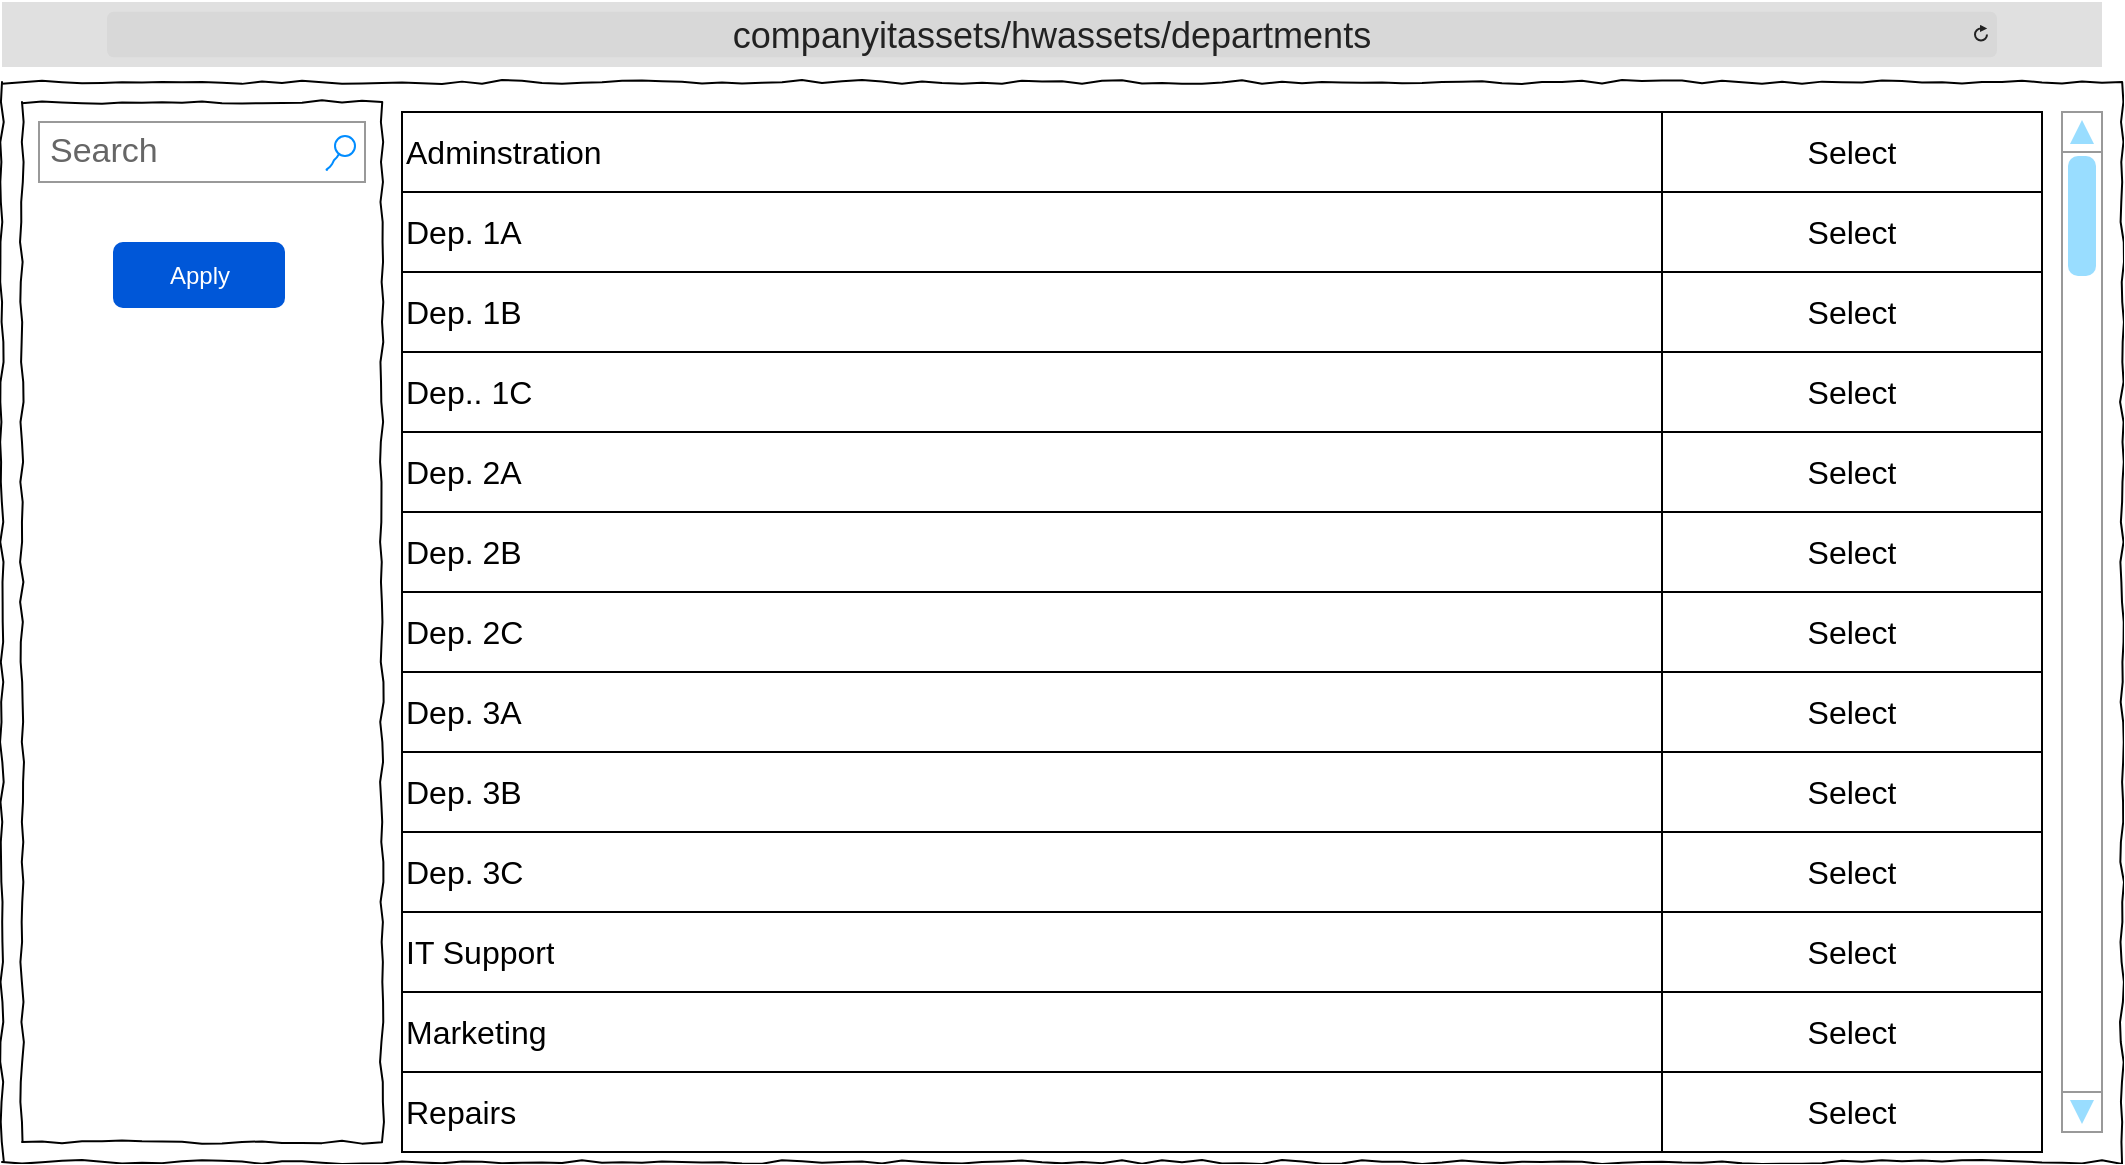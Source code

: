 <mxfile version="26.0.10">
  <diagram name="Page-1" id="03018318-947c-dd8e-b7a3-06fadd420f32">
    <mxGraphModel dx="3354" dy="1258" grid="1" gridSize="10" guides="1" tooltips="1" connect="1" arrows="1" fold="1" page="1" pageScale="1" pageWidth="1100" pageHeight="850" background="none" math="0" shadow="0">
      <root>
        <mxCell id="0" />
        <mxCell id="1" parent="0" />
        <mxCell id="677b7b8949515195-10" value="" style="whiteSpace=wrap;html=1;rounded=0;shadow=0;labelBackgroundColor=none;strokeWidth=1;fillColor=none;fontFamily=Verdana;fontSize=12;align=center;comic=1;" parent="1" vertex="1">
          <mxGeometry x="30" y="50" width="180" height="520" as="geometry" />
        </mxCell>
        <mxCell id="677b7b8949515195-1" value="" style="whiteSpace=wrap;html=1;rounded=0;shadow=0;labelBackgroundColor=none;strokeColor=#000000;strokeWidth=1;fillColor=none;fontFamily=Verdana;fontSize=12;fontColor=#000000;align=center;comic=1;" parent="1" vertex="1">
          <mxGeometry x="20" y="40" width="1060" height="540" as="geometry" />
        </mxCell>
        <mxCell id="677b7b8949515195-3" value="Search" style="strokeWidth=1;shadow=0;dashed=0;align=center;html=1;shape=mxgraph.mockup.forms.searchBox;strokeColor=#999999;mainText=;strokeColor2=#008cff;fontColor=#666666;fontSize=17;align=left;spacingLeft=3;rounded=0;labelBackgroundColor=none;comic=1;" parent="1" vertex="1">
          <mxGeometry x="38.5" y="60" width="163" height="30" as="geometry" />
        </mxCell>
        <mxCell id="q4BZEvWAXVgxHDnkbYNj-130" value="Apply" style="rounded=1;fillColor=#0057D8;strokeColor=none;html=1;whiteSpace=wrap;fontColor=#ffffff;align=center;verticalAlign=middle;fontStyle=0;fontSize=12;sketch=0;" parent="1" vertex="1">
          <mxGeometry x="75.5" y="120" width="86" height="33" as="geometry" />
        </mxCell>
        <mxCell id="q4BZEvWAXVgxHDnkbYNj-132" value="" style="verticalLabelPosition=bottom;shadow=0;dashed=0;align=center;html=1;verticalAlign=top;strokeWidth=1;shape=mxgraph.mockup.navigation.scrollBar;strokeColor=#999999;barPos=99.512;fillColor2=#99ddff;strokeColor2=none;direction=north;" parent="1" vertex="1">
          <mxGeometry x="1050" y="55" width="20" height="510" as="geometry" />
        </mxCell>
        <mxCell id="zX-MKMj06BqSPDNbv460-1" value="&lt;font style=&quot;font-size: 18px;&quot;&gt;companyitassets/hwassets/departments&lt;/font&gt;" style="html=1;strokeWidth=1;shadow=0;dashed=0;shape=mxgraph.ios7ui.url;fillColor=#e0e0e0;strokeColor=#c0c0c0;buttonText=;strokeColor2=#222222;fontColor=#222222;fontSize=8;spacingTop=2;align=center;whiteSpace=wrap;" parent="1" vertex="1">
          <mxGeometry x="20" width="1050" height="32.5" as="geometry" />
        </mxCell>
        <mxCell id="NqG0voG3hVpZim7TbREO-1" value="" style="shape=table;startSize=0;container=1;collapsible=0;childLayout=tableLayout;fontSize=16;" vertex="1" parent="1">
          <mxGeometry x="220" y="55" width="820" height="520" as="geometry" />
        </mxCell>
        <mxCell id="NqG0voG3hVpZim7TbREO-47" style="shape=tableRow;horizontal=0;startSize=0;swimlaneHead=0;swimlaneBody=0;strokeColor=inherit;top=0;left=0;bottom=0;right=0;collapsible=0;dropTarget=0;fillColor=none;points=[[0,0.5],[1,0.5]];portConstraint=eastwest;fontSize=16;" vertex="1" parent="NqG0voG3hVpZim7TbREO-1">
          <mxGeometry width="820" height="40" as="geometry" />
        </mxCell>
        <mxCell id="NqG0voG3hVpZim7TbREO-48" value="Adminstration" style="shape=partialRectangle;html=1;whiteSpace=wrap;connectable=0;strokeColor=inherit;overflow=hidden;fillColor=none;top=0;left=0;bottom=0;right=0;pointerEvents=1;fontSize=16;align=left;" vertex="1" parent="NqG0voG3hVpZim7TbREO-47">
          <mxGeometry width="630" height="40" as="geometry">
            <mxRectangle width="630" height="40" as="alternateBounds" />
          </mxGeometry>
        </mxCell>
        <mxCell id="NqG0voG3hVpZim7TbREO-49" value="Select" style="shape=partialRectangle;html=1;whiteSpace=wrap;connectable=0;strokeColor=inherit;overflow=hidden;fillColor=none;top=0;left=0;bottom=0;right=0;pointerEvents=1;fontSize=16;fontColor=light-dark(#000000,#7EA6E0);" vertex="1" parent="NqG0voG3hVpZim7TbREO-47">
          <mxGeometry x="630" width="190" height="40" as="geometry">
            <mxRectangle width="190" height="40" as="alternateBounds" />
          </mxGeometry>
        </mxCell>
        <mxCell id="NqG0voG3hVpZim7TbREO-2" value="" style="shape=tableRow;horizontal=0;startSize=0;swimlaneHead=0;swimlaneBody=0;strokeColor=inherit;top=0;left=0;bottom=0;right=0;collapsible=0;dropTarget=0;fillColor=none;points=[[0,0.5],[1,0.5]];portConstraint=eastwest;fontSize=16;" vertex="1" parent="NqG0voG3hVpZim7TbREO-1">
          <mxGeometry y="40" width="820" height="40" as="geometry" />
        </mxCell>
        <mxCell id="NqG0voG3hVpZim7TbREO-3" value="Dep. 1A" style="shape=partialRectangle;html=1;whiteSpace=wrap;connectable=0;strokeColor=inherit;overflow=hidden;fillColor=none;top=0;left=0;bottom=0;right=0;pointerEvents=1;fontSize=16;align=left;" vertex="1" parent="NqG0voG3hVpZim7TbREO-2">
          <mxGeometry width="630" height="40" as="geometry">
            <mxRectangle width="630" height="40" as="alternateBounds" />
          </mxGeometry>
        </mxCell>
        <mxCell id="NqG0voG3hVpZim7TbREO-4" value="Select" style="shape=partialRectangle;html=1;whiteSpace=wrap;connectable=0;strokeColor=inherit;overflow=hidden;fillColor=none;top=0;left=0;bottom=0;right=0;pointerEvents=1;fontSize=16;fontColor=light-dark(#000000,#7EA6E0);" vertex="1" parent="NqG0voG3hVpZim7TbREO-2">
          <mxGeometry x="630" width="190" height="40" as="geometry">
            <mxRectangle width="190" height="40" as="alternateBounds" />
          </mxGeometry>
        </mxCell>
        <mxCell id="NqG0voG3hVpZim7TbREO-6" value="" style="shape=tableRow;horizontal=0;startSize=0;swimlaneHead=0;swimlaneBody=0;strokeColor=inherit;top=0;left=0;bottom=0;right=0;collapsible=0;dropTarget=0;fillColor=none;points=[[0,0.5],[1,0.5]];portConstraint=eastwest;fontSize=16;" vertex="1" parent="NqG0voG3hVpZim7TbREO-1">
          <mxGeometry y="80" width="820" height="40" as="geometry" />
        </mxCell>
        <mxCell id="NqG0voG3hVpZim7TbREO-7" value="Dep. 1B" style="shape=partialRectangle;html=1;whiteSpace=wrap;connectable=0;strokeColor=inherit;overflow=hidden;fillColor=none;top=0;left=0;bottom=0;right=0;pointerEvents=1;fontSize=16;align=left;" vertex="1" parent="NqG0voG3hVpZim7TbREO-6">
          <mxGeometry width="630" height="40" as="geometry">
            <mxRectangle width="630" height="40" as="alternateBounds" />
          </mxGeometry>
        </mxCell>
        <mxCell id="NqG0voG3hVpZim7TbREO-8" value="Select" style="shape=partialRectangle;html=1;whiteSpace=wrap;connectable=0;strokeColor=inherit;overflow=hidden;fillColor=none;top=0;left=0;bottom=0;right=0;pointerEvents=1;fontSize=16;fontColor=light-dark(#000000,#7EA6E0);" vertex="1" parent="NqG0voG3hVpZim7TbREO-6">
          <mxGeometry x="630" width="190" height="40" as="geometry">
            <mxRectangle width="190" height="40" as="alternateBounds" />
          </mxGeometry>
        </mxCell>
        <mxCell id="NqG0voG3hVpZim7TbREO-10" value="" style="shape=tableRow;horizontal=0;startSize=0;swimlaneHead=0;swimlaneBody=0;strokeColor=inherit;top=0;left=0;bottom=0;right=0;collapsible=0;dropTarget=0;fillColor=none;points=[[0,0.5],[1,0.5]];portConstraint=eastwest;fontSize=16;" vertex="1" parent="NqG0voG3hVpZim7TbREO-1">
          <mxGeometry y="120" width="820" height="40" as="geometry" />
        </mxCell>
        <mxCell id="NqG0voG3hVpZim7TbREO-11" value="Dep.. 1C" style="shape=partialRectangle;html=1;whiteSpace=wrap;connectable=0;strokeColor=inherit;overflow=hidden;fillColor=none;top=0;left=0;bottom=0;right=0;pointerEvents=1;fontSize=16;align=left;" vertex="1" parent="NqG0voG3hVpZim7TbREO-10">
          <mxGeometry width="630" height="40" as="geometry">
            <mxRectangle width="630" height="40" as="alternateBounds" />
          </mxGeometry>
        </mxCell>
        <mxCell id="NqG0voG3hVpZim7TbREO-12" value="Select" style="shape=partialRectangle;html=1;whiteSpace=wrap;connectable=0;strokeColor=inherit;overflow=hidden;fillColor=none;top=0;left=0;bottom=0;right=0;pointerEvents=1;fontSize=16;fontColor=light-dark(#000000,#7EA6E0);" vertex="1" parent="NqG0voG3hVpZim7TbREO-10">
          <mxGeometry x="630" width="190" height="40" as="geometry">
            <mxRectangle width="190" height="40" as="alternateBounds" />
          </mxGeometry>
        </mxCell>
        <mxCell id="NqG0voG3hVpZim7TbREO-14" style="shape=tableRow;horizontal=0;startSize=0;swimlaneHead=0;swimlaneBody=0;strokeColor=inherit;top=0;left=0;bottom=0;right=0;collapsible=0;dropTarget=0;fillColor=none;points=[[0,0.5],[1,0.5]];portConstraint=eastwest;fontSize=16;" vertex="1" parent="NqG0voG3hVpZim7TbREO-1">
          <mxGeometry y="160" width="820" height="40" as="geometry" />
        </mxCell>
        <mxCell id="NqG0voG3hVpZim7TbREO-15" value="Dep. 2A" style="shape=partialRectangle;html=1;whiteSpace=wrap;connectable=0;strokeColor=inherit;overflow=hidden;fillColor=none;top=0;left=0;bottom=0;right=0;pointerEvents=1;fontSize=16;align=left;" vertex="1" parent="NqG0voG3hVpZim7TbREO-14">
          <mxGeometry width="630" height="40" as="geometry">
            <mxRectangle width="630" height="40" as="alternateBounds" />
          </mxGeometry>
        </mxCell>
        <mxCell id="NqG0voG3hVpZim7TbREO-16" value="Select" style="shape=partialRectangle;html=1;whiteSpace=wrap;connectable=0;strokeColor=inherit;overflow=hidden;fillColor=none;top=0;left=0;bottom=0;right=0;pointerEvents=1;fontSize=16;fontColor=light-dark(#000000,#7EA6E0);" vertex="1" parent="NqG0voG3hVpZim7TbREO-14">
          <mxGeometry x="630" width="190" height="40" as="geometry">
            <mxRectangle width="190" height="40" as="alternateBounds" />
          </mxGeometry>
        </mxCell>
        <mxCell id="NqG0voG3hVpZim7TbREO-17" style="shape=tableRow;horizontal=0;startSize=0;swimlaneHead=0;swimlaneBody=0;strokeColor=inherit;top=0;left=0;bottom=0;right=0;collapsible=0;dropTarget=0;fillColor=none;points=[[0,0.5],[1,0.5]];portConstraint=eastwest;fontSize=16;" vertex="1" parent="NqG0voG3hVpZim7TbREO-1">
          <mxGeometry y="200" width="820" height="40" as="geometry" />
        </mxCell>
        <mxCell id="NqG0voG3hVpZim7TbREO-18" value="Dep. 2B" style="shape=partialRectangle;html=1;whiteSpace=wrap;connectable=0;strokeColor=inherit;overflow=hidden;fillColor=none;top=0;left=0;bottom=0;right=0;pointerEvents=1;fontSize=16;align=left;" vertex="1" parent="NqG0voG3hVpZim7TbREO-17">
          <mxGeometry width="630" height="40" as="geometry">
            <mxRectangle width="630" height="40" as="alternateBounds" />
          </mxGeometry>
        </mxCell>
        <mxCell id="NqG0voG3hVpZim7TbREO-19" value="Select" style="shape=partialRectangle;html=1;whiteSpace=wrap;connectable=0;strokeColor=inherit;overflow=hidden;fillColor=none;top=0;left=0;bottom=0;right=0;pointerEvents=1;fontSize=16;fontColor=light-dark(#000000,#7EA6E0);" vertex="1" parent="NqG0voG3hVpZim7TbREO-17">
          <mxGeometry x="630" width="190" height="40" as="geometry">
            <mxRectangle width="190" height="40" as="alternateBounds" />
          </mxGeometry>
        </mxCell>
        <mxCell id="NqG0voG3hVpZim7TbREO-20" style="shape=tableRow;horizontal=0;startSize=0;swimlaneHead=0;swimlaneBody=0;strokeColor=inherit;top=0;left=0;bottom=0;right=0;collapsible=0;dropTarget=0;fillColor=none;points=[[0,0.5],[1,0.5]];portConstraint=eastwest;fontSize=16;" vertex="1" parent="NqG0voG3hVpZim7TbREO-1">
          <mxGeometry y="240" width="820" height="40" as="geometry" />
        </mxCell>
        <mxCell id="NqG0voG3hVpZim7TbREO-21" value="Dep. 2C" style="shape=partialRectangle;html=1;whiteSpace=wrap;connectable=0;strokeColor=inherit;overflow=hidden;fillColor=none;top=0;left=0;bottom=0;right=0;pointerEvents=1;fontSize=16;align=left;" vertex="1" parent="NqG0voG3hVpZim7TbREO-20">
          <mxGeometry width="630" height="40" as="geometry">
            <mxRectangle width="630" height="40" as="alternateBounds" />
          </mxGeometry>
        </mxCell>
        <mxCell id="NqG0voG3hVpZim7TbREO-22" value="Select" style="shape=partialRectangle;html=1;whiteSpace=wrap;connectable=0;strokeColor=inherit;overflow=hidden;fillColor=none;top=0;left=0;bottom=0;right=0;pointerEvents=1;fontSize=16;fontColor=light-dark(#000000,#7EA6E0);" vertex="1" parent="NqG0voG3hVpZim7TbREO-20">
          <mxGeometry x="630" width="190" height="40" as="geometry">
            <mxRectangle width="190" height="40" as="alternateBounds" />
          </mxGeometry>
        </mxCell>
        <mxCell id="NqG0voG3hVpZim7TbREO-23" style="shape=tableRow;horizontal=0;startSize=0;swimlaneHead=0;swimlaneBody=0;strokeColor=inherit;top=0;left=0;bottom=0;right=0;collapsible=0;dropTarget=0;fillColor=none;points=[[0,0.5],[1,0.5]];portConstraint=eastwest;fontSize=16;" vertex="1" parent="NqG0voG3hVpZim7TbREO-1">
          <mxGeometry y="280" width="820" height="40" as="geometry" />
        </mxCell>
        <mxCell id="NqG0voG3hVpZim7TbREO-24" value="Dep. 3A" style="shape=partialRectangle;html=1;whiteSpace=wrap;connectable=0;strokeColor=inherit;overflow=hidden;fillColor=none;top=0;left=0;bottom=0;right=0;pointerEvents=1;fontSize=16;align=left;" vertex="1" parent="NqG0voG3hVpZim7TbREO-23">
          <mxGeometry width="630" height="40" as="geometry">
            <mxRectangle width="630" height="40" as="alternateBounds" />
          </mxGeometry>
        </mxCell>
        <mxCell id="NqG0voG3hVpZim7TbREO-25" value="Select" style="shape=partialRectangle;html=1;whiteSpace=wrap;connectable=0;strokeColor=inherit;overflow=hidden;fillColor=none;top=0;left=0;bottom=0;right=0;pointerEvents=1;fontSize=16;fontColor=light-dark(#000000,#7EA6E0);" vertex="1" parent="NqG0voG3hVpZim7TbREO-23">
          <mxGeometry x="630" width="190" height="40" as="geometry">
            <mxRectangle width="190" height="40" as="alternateBounds" />
          </mxGeometry>
        </mxCell>
        <mxCell id="NqG0voG3hVpZim7TbREO-26" style="shape=tableRow;horizontal=0;startSize=0;swimlaneHead=0;swimlaneBody=0;strokeColor=inherit;top=0;left=0;bottom=0;right=0;collapsible=0;dropTarget=0;fillColor=none;points=[[0,0.5],[1,0.5]];portConstraint=eastwest;fontSize=16;" vertex="1" parent="NqG0voG3hVpZim7TbREO-1">
          <mxGeometry y="320" width="820" height="40" as="geometry" />
        </mxCell>
        <mxCell id="NqG0voG3hVpZim7TbREO-27" value="Dep. 3B" style="shape=partialRectangle;html=1;whiteSpace=wrap;connectable=0;strokeColor=inherit;overflow=hidden;fillColor=none;top=0;left=0;bottom=0;right=0;pointerEvents=1;fontSize=16;align=left;" vertex="1" parent="NqG0voG3hVpZim7TbREO-26">
          <mxGeometry width="630" height="40" as="geometry">
            <mxRectangle width="630" height="40" as="alternateBounds" />
          </mxGeometry>
        </mxCell>
        <mxCell id="NqG0voG3hVpZim7TbREO-28" value="Select" style="shape=partialRectangle;html=1;whiteSpace=wrap;connectable=0;strokeColor=inherit;overflow=hidden;fillColor=none;top=0;left=0;bottom=0;right=0;pointerEvents=1;fontSize=16;fontColor=light-dark(#000000,#7EA6E0);" vertex="1" parent="NqG0voG3hVpZim7TbREO-26">
          <mxGeometry x="630" width="190" height="40" as="geometry">
            <mxRectangle width="190" height="40" as="alternateBounds" />
          </mxGeometry>
        </mxCell>
        <mxCell id="NqG0voG3hVpZim7TbREO-29" style="shape=tableRow;horizontal=0;startSize=0;swimlaneHead=0;swimlaneBody=0;strokeColor=inherit;top=0;left=0;bottom=0;right=0;collapsible=0;dropTarget=0;fillColor=none;points=[[0,0.5],[1,0.5]];portConstraint=eastwest;fontSize=16;" vertex="1" parent="NqG0voG3hVpZim7TbREO-1">
          <mxGeometry y="360" width="820" height="40" as="geometry" />
        </mxCell>
        <mxCell id="NqG0voG3hVpZim7TbREO-30" value="Dep. 3C" style="shape=partialRectangle;html=1;whiteSpace=wrap;connectable=0;strokeColor=inherit;overflow=hidden;fillColor=none;top=0;left=0;bottom=0;right=0;pointerEvents=1;fontSize=16;align=left;" vertex="1" parent="NqG0voG3hVpZim7TbREO-29">
          <mxGeometry width="630" height="40" as="geometry">
            <mxRectangle width="630" height="40" as="alternateBounds" />
          </mxGeometry>
        </mxCell>
        <mxCell id="NqG0voG3hVpZim7TbREO-31" value="Select" style="shape=partialRectangle;html=1;whiteSpace=wrap;connectable=0;strokeColor=inherit;overflow=hidden;fillColor=none;top=0;left=0;bottom=0;right=0;pointerEvents=1;fontSize=16;fontColor=light-dark(#000000,#7EA6E0);" vertex="1" parent="NqG0voG3hVpZim7TbREO-29">
          <mxGeometry x="630" width="190" height="40" as="geometry">
            <mxRectangle width="190" height="40" as="alternateBounds" />
          </mxGeometry>
        </mxCell>
        <mxCell id="NqG0voG3hVpZim7TbREO-32" style="shape=tableRow;horizontal=0;startSize=0;swimlaneHead=0;swimlaneBody=0;strokeColor=inherit;top=0;left=0;bottom=0;right=0;collapsible=0;dropTarget=0;fillColor=none;points=[[0,0.5],[1,0.5]];portConstraint=eastwest;fontSize=16;" vertex="1" parent="NqG0voG3hVpZim7TbREO-1">
          <mxGeometry y="400" width="820" height="40" as="geometry" />
        </mxCell>
        <mxCell id="NqG0voG3hVpZim7TbREO-33" value="IT Support" style="shape=partialRectangle;html=1;whiteSpace=wrap;connectable=0;strokeColor=inherit;overflow=hidden;fillColor=none;top=0;left=0;bottom=0;right=0;pointerEvents=1;fontSize=16;align=left;" vertex="1" parent="NqG0voG3hVpZim7TbREO-32">
          <mxGeometry width="630" height="40" as="geometry">
            <mxRectangle width="630" height="40" as="alternateBounds" />
          </mxGeometry>
        </mxCell>
        <mxCell id="NqG0voG3hVpZim7TbREO-34" value="Select" style="shape=partialRectangle;html=1;whiteSpace=wrap;connectable=0;strokeColor=inherit;overflow=hidden;fillColor=none;top=0;left=0;bottom=0;right=0;pointerEvents=1;fontSize=16;fontColor=light-dark(#000000,#7EA6E0);" vertex="1" parent="NqG0voG3hVpZim7TbREO-32">
          <mxGeometry x="630" width="190" height="40" as="geometry">
            <mxRectangle width="190" height="40" as="alternateBounds" />
          </mxGeometry>
        </mxCell>
        <mxCell id="NqG0voG3hVpZim7TbREO-35" style="shape=tableRow;horizontal=0;startSize=0;swimlaneHead=0;swimlaneBody=0;strokeColor=inherit;top=0;left=0;bottom=0;right=0;collapsible=0;dropTarget=0;fillColor=none;points=[[0,0.5],[1,0.5]];portConstraint=eastwest;fontSize=16;" vertex="1" parent="NqG0voG3hVpZim7TbREO-1">
          <mxGeometry y="440" width="820" height="40" as="geometry" />
        </mxCell>
        <mxCell id="NqG0voG3hVpZim7TbREO-36" value="Marketing" style="shape=partialRectangle;html=1;whiteSpace=wrap;connectable=0;strokeColor=inherit;overflow=hidden;fillColor=none;top=0;left=0;bottom=0;right=0;pointerEvents=1;fontSize=16;align=left;" vertex="1" parent="NqG0voG3hVpZim7TbREO-35">
          <mxGeometry width="630" height="40" as="geometry">
            <mxRectangle width="630" height="40" as="alternateBounds" />
          </mxGeometry>
        </mxCell>
        <mxCell id="NqG0voG3hVpZim7TbREO-37" value="Select" style="shape=partialRectangle;html=1;whiteSpace=wrap;connectable=0;strokeColor=inherit;overflow=hidden;fillColor=none;top=0;left=0;bottom=0;right=0;pointerEvents=1;fontSize=16;fontColor=light-dark(#000000,#7EA6E0);" vertex="1" parent="NqG0voG3hVpZim7TbREO-35">
          <mxGeometry x="630" width="190" height="40" as="geometry">
            <mxRectangle width="190" height="40" as="alternateBounds" />
          </mxGeometry>
        </mxCell>
        <mxCell id="NqG0voG3hVpZim7TbREO-38" style="shape=tableRow;horizontal=0;startSize=0;swimlaneHead=0;swimlaneBody=0;strokeColor=inherit;top=0;left=0;bottom=0;right=0;collapsible=0;dropTarget=0;fillColor=none;points=[[0,0.5],[1,0.5]];portConstraint=eastwest;fontSize=16;" vertex="1" parent="NqG0voG3hVpZim7TbREO-1">
          <mxGeometry y="480" width="820" height="40" as="geometry" />
        </mxCell>
        <mxCell id="NqG0voG3hVpZim7TbREO-39" value="Repairs" style="shape=partialRectangle;html=1;whiteSpace=wrap;connectable=0;strokeColor=inherit;overflow=hidden;fillColor=none;top=0;left=0;bottom=0;right=0;pointerEvents=1;fontSize=16;align=left;" vertex="1" parent="NqG0voG3hVpZim7TbREO-38">
          <mxGeometry width="630" height="40" as="geometry">
            <mxRectangle width="630" height="40" as="alternateBounds" />
          </mxGeometry>
        </mxCell>
        <mxCell id="NqG0voG3hVpZim7TbREO-40" value="Select" style="shape=partialRectangle;html=1;whiteSpace=wrap;connectable=0;strokeColor=inherit;overflow=hidden;fillColor=none;top=0;left=0;bottom=0;right=0;pointerEvents=1;fontSize=16;fontColor=light-dark(#000000,#7EA6E0);" vertex="1" parent="NqG0voG3hVpZim7TbREO-38">
          <mxGeometry x="630" width="190" height="40" as="geometry">
            <mxRectangle width="190" height="40" as="alternateBounds" />
          </mxGeometry>
        </mxCell>
      </root>
    </mxGraphModel>
  </diagram>
</mxfile>
